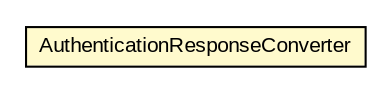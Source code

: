 #!/usr/local/bin/dot
#
# Class diagram 
# Generated by UMLGraph version R5_6-24-gf6e263 (http://www.umlgraph.org/)
#

digraph G {
	edge [fontname="arial",fontsize=10,labelfontname="arial",labelfontsize=10];
	node [fontname="arial",fontsize=10,shape=plaintext];
	nodesep=0.25;
	ranksep=0.5;
	// net.trajano.openidconnect.provider.internal.AuthenticationResponseConverter
	c2412 [label=<<table title="net.trajano.openidconnect.provider.internal.AuthenticationResponseConverter" border="0" cellborder="1" cellspacing="0" cellpadding="2" port="p" bgcolor="lemonChiffon" href="./AuthenticationResponseConverter.html">
		<tr><td><table border="0" cellspacing="0" cellpadding="1">
<tr><td align="center" balign="center"> AuthenticationResponseConverter </td></tr>
		</table></td></tr>
		</table>>, URL="./AuthenticationResponseConverter.html", fontname="arial", fontcolor="black", fontsize=10.0];
}

